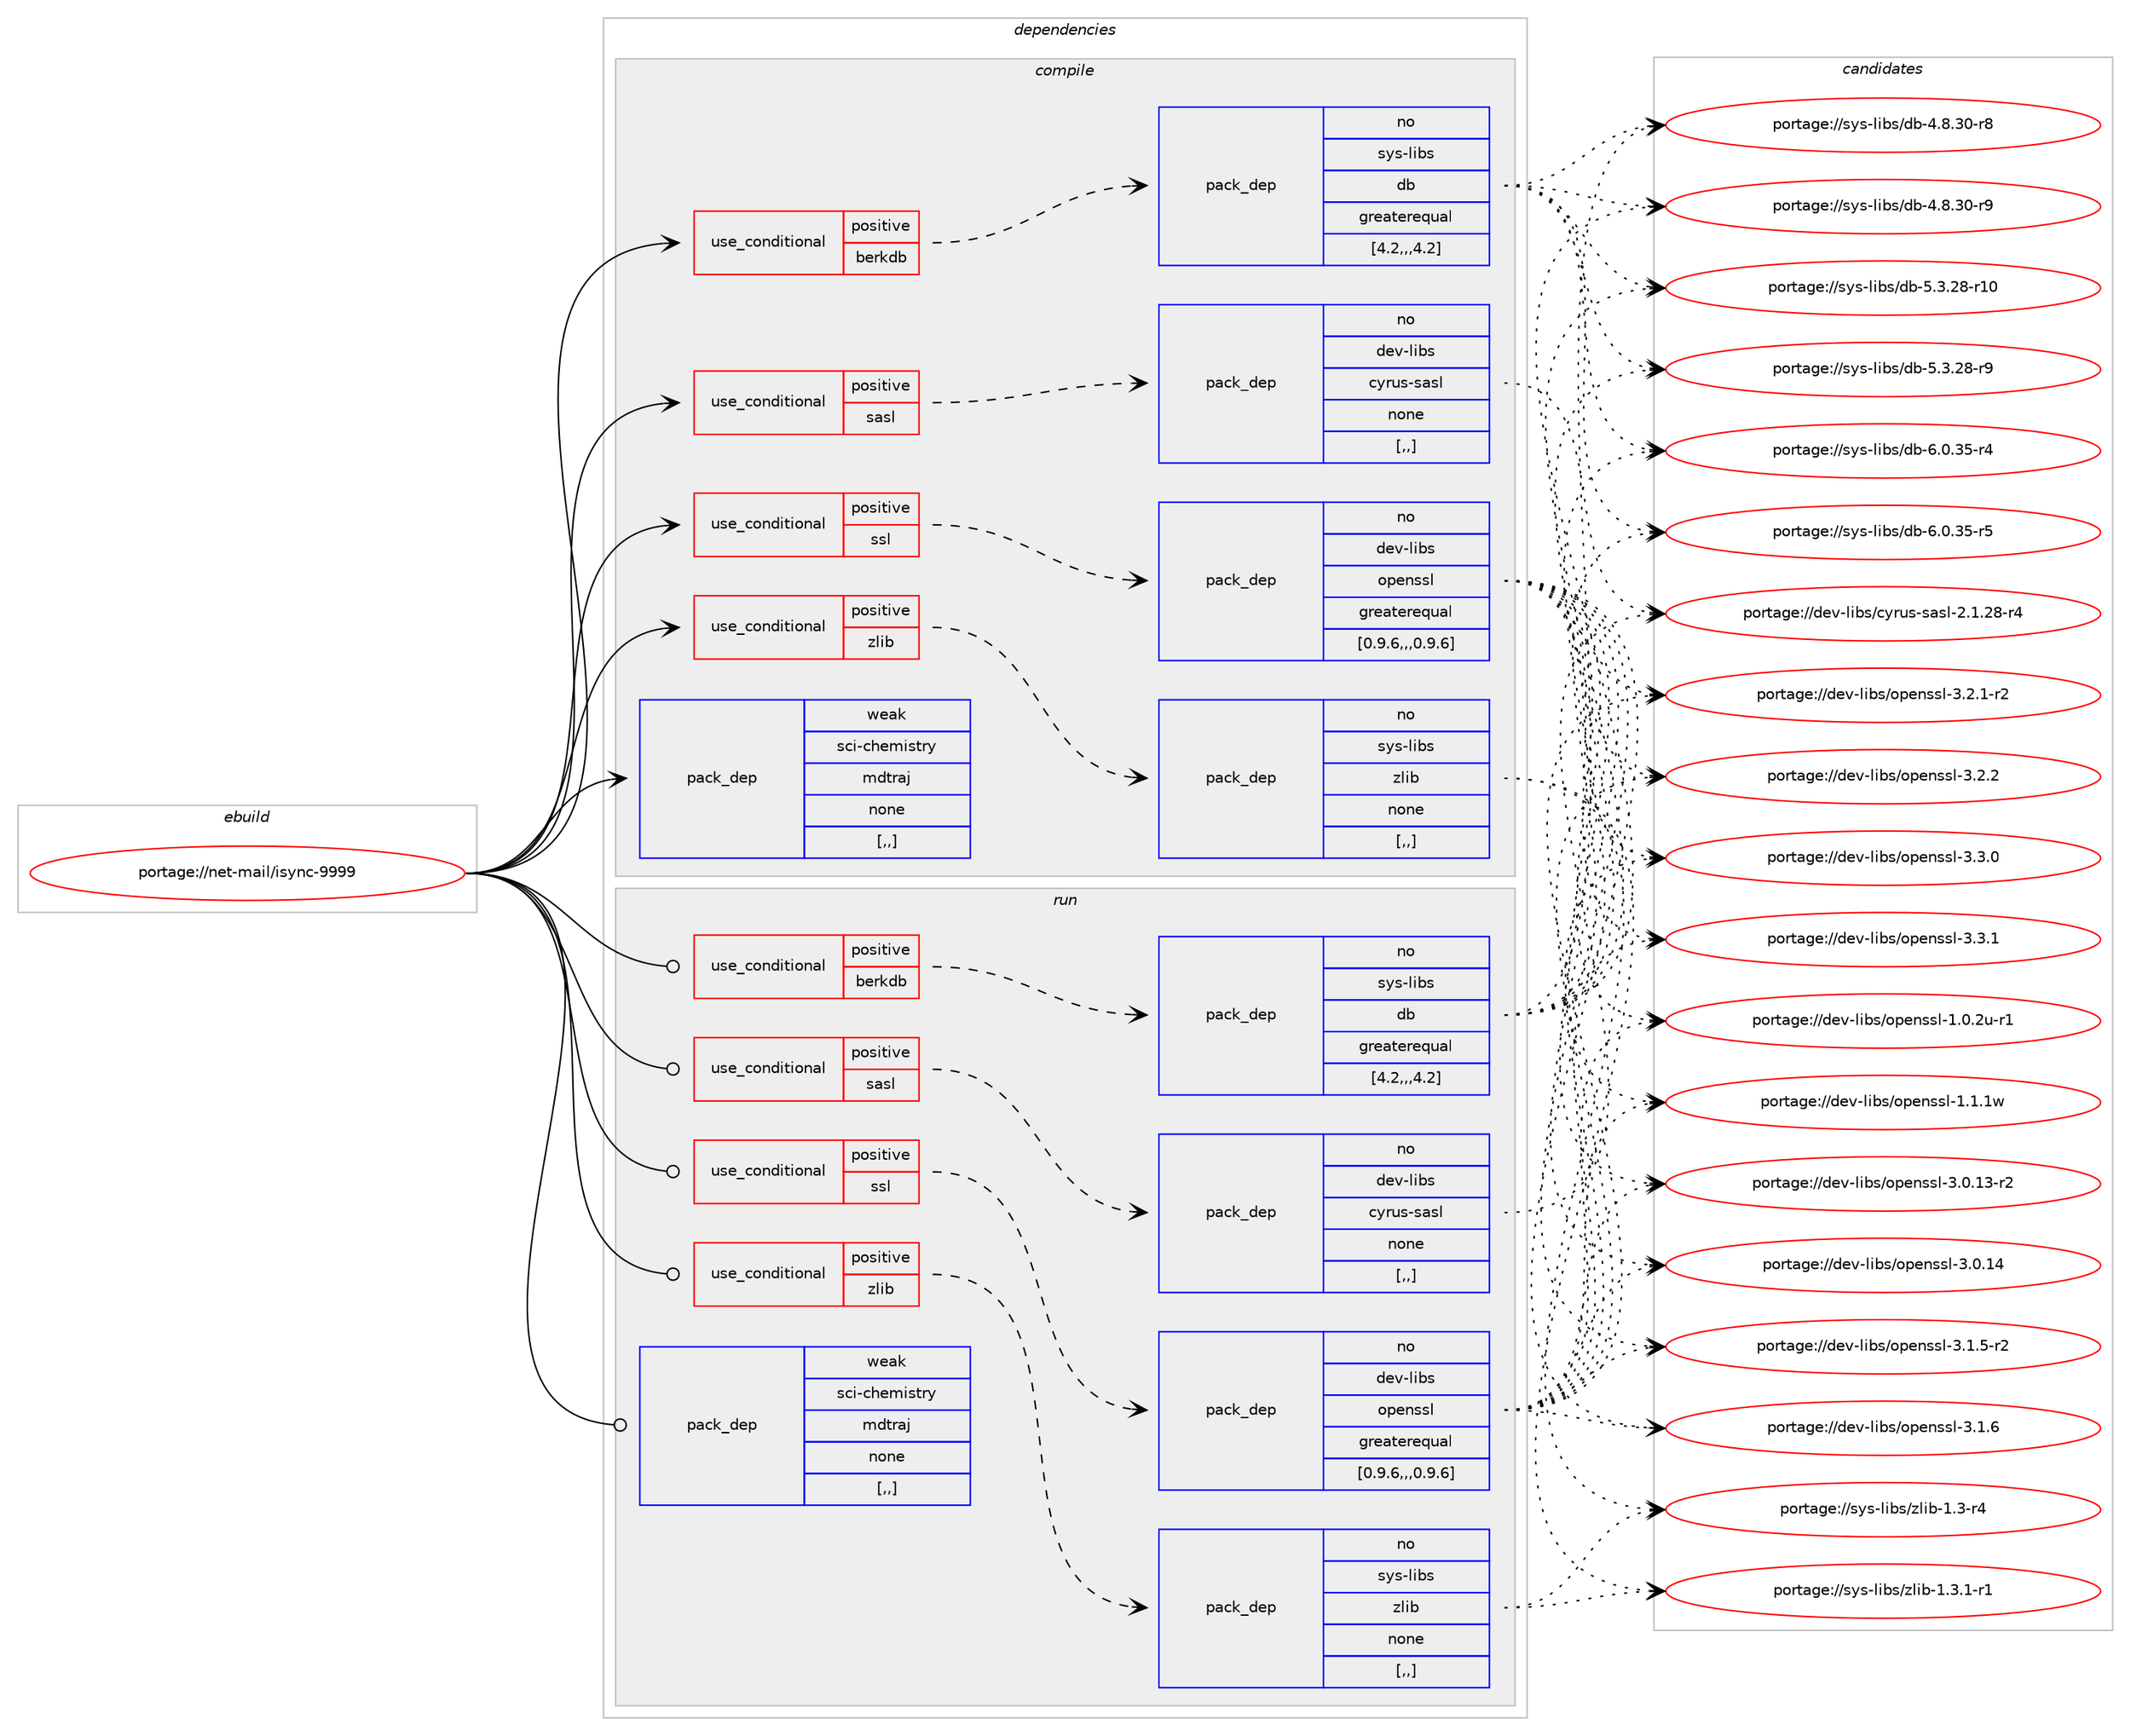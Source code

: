 digraph prolog {

# *************
# Graph options
# *************

newrank=true;
concentrate=true;
compound=true;
graph [rankdir=LR,fontname=Helvetica,fontsize=10,ranksep=1.5];#, ranksep=2.5, nodesep=0.2];
edge  [arrowhead=vee];
node  [fontname=Helvetica,fontsize=10];

# **********
# The ebuild
# **********

subgraph cluster_leftcol {
color=gray;
rank=same;
label=<<i>ebuild</i>>;
id [label="portage://net-mail/isync-9999", color=red, width=4, href="../net-mail/isync-9999.svg"];
}

# ****************
# The dependencies
# ****************

subgraph cluster_midcol {
color=gray;
label=<<i>dependencies</i>>;
subgraph cluster_compile {
fillcolor="#eeeeee";
style=filled;
label=<<i>compile</i>>;
subgraph cond92719 {
dependency354944 [label=<<TABLE BORDER="0" CELLBORDER="1" CELLSPACING="0" CELLPADDING="4"><TR><TD ROWSPAN="3" CELLPADDING="10">use_conditional</TD></TR><TR><TD>positive</TD></TR><TR><TD>berkdb</TD></TR></TABLE>>, shape=none, color=red];
subgraph pack259616 {
dependency354945 [label=<<TABLE BORDER="0" CELLBORDER="1" CELLSPACING="0" CELLPADDING="4" WIDTH="220"><TR><TD ROWSPAN="6" CELLPADDING="30">pack_dep</TD></TR><TR><TD WIDTH="110">no</TD></TR><TR><TD>sys-libs</TD></TR><TR><TD>db</TD></TR><TR><TD>greaterequal</TD></TR><TR><TD>[4.2,,,4.2]</TD></TR></TABLE>>, shape=none, color=blue];
}
dependency354944:e -> dependency354945:w [weight=20,style="dashed",arrowhead="vee"];
}
id:e -> dependency354944:w [weight=20,style="solid",arrowhead="vee"];
subgraph cond92720 {
dependency354946 [label=<<TABLE BORDER="0" CELLBORDER="1" CELLSPACING="0" CELLPADDING="4"><TR><TD ROWSPAN="3" CELLPADDING="10">use_conditional</TD></TR><TR><TD>positive</TD></TR><TR><TD>sasl</TD></TR></TABLE>>, shape=none, color=red];
subgraph pack259617 {
dependency354947 [label=<<TABLE BORDER="0" CELLBORDER="1" CELLSPACING="0" CELLPADDING="4" WIDTH="220"><TR><TD ROWSPAN="6" CELLPADDING="30">pack_dep</TD></TR><TR><TD WIDTH="110">no</TD></TR><TR><TD>dev-libs</TD></TR><TR><TD>cyrus-sasl</TD></TR><TR><TD>none</TD></TR><TR><TD>[,,]</TD></TR></TABLE>>, shape=none, color=blue];
}
dependency354946:e -> dependency354947:w [weight=20,style="dashed",arrowhead="vee"];
}
id:e -> dependency354946:w [weight=20,style="solid",arrowhead="vee"];
subgraph cond92721 {
dependency354948 [label=<<TABLE BORDER="0" CELLBORDER="1" CELLSPACING="0" CELLPADDING="4"><TR><TD ROWSPAN="3" CELLPADDING="10">use_conditional</TD></TR><TR><TD>positive</TD></TR><TR><TD>ssl</TD></TR></TABLE>>, shape=none, color=red];
subgraph pack259618 {
dependency354949 [label=<<TABLE BORDER="0" CELLBORDER="1" CELLSPACING="0" CELLPADDING="4" WIDTH="220"><TR><TD ROWSPAN="6" CELLPADDING="30">pack_dep</TD></TR><TR><TD WIDTH="110">no</TD></TR><TR><TD>dev-libs</TD></TR><TR><TD>openssl</TD></TR><TR><TD>greaterequal</TD></TR><TR><TD>[0.9.6,,,0.9.6]</TD></TR></TABLE>>, shape=none, color=blue];
}
dependency354948:e -> dependency354949:w [weight=20,style="dashed",arrowhead="vee"];
}
id:e -> dependency354948:w [weight=20,style="solid",arrowhead="vee"];
subgraph cond92722 {
dependency354950 [label=<<TABLE BORDER="0" CELLBORDER="1" CELLSPACING="0" CELLPADDING="4"><TR><TD ROWSPAN="3" CELLPADDING="10">use_conditional</TD></TR><TR><TD>positive</TD></TR><TR><TD>zlib</TD></TR></TABLE>>, shape=none, color=red];
subgraph pack259619 {
dependency354951 [label=<<TABLE BORDER="0" CELLBORDER="1" CELLSPACING="0" CELLPADDING="4" WIDTH="220"><TR><TD ROWSPAN="6" CELLPADDING="30">pack_dep</TD></TR><TR><TD WIDTH="110">no</TD></TR><TR><TD>sys-libs</TD></TR><TR><TD>zlib</TD></TR><TR><TD>none</TD></TR><TR><TD>[,,]</TD></TR></TABLE>>, shape=none, color=blue];
}
dependency354950:e -> dependency354951:w [weight=20,style="dashed",arrowhead="vee"];
}
id:e -> dependency354950:w [weight=20,style="solid",arrowhead="vee"];
subgraph pack259620 {
dependency354952 [label=<<TABLE BORDER="0" CELLBORDER="1" CELLSPACING="0" CELLPADDING="4" WIDTH="220"><TR><TD ROWSPAN="6" CELLPADDING="30">pack_dep</TD></TR><TR><TD WIDTH="110">weak</TD></TR><TR><TD>sci-chemistry</TD></TR><TR><TD>mdtraj</TD></TR><TR><TD>none</TD></TR><TR><TD>[,,]</TD></TR></TABLE>>, shape=none, color=blue];
}
id:e -> dependency354952:w [weight=20,style="solid",arrowhead="vee"];
}
subgraph cluster_compileandrun {
fillcolor="#eeeeee";
style=filled;
label=<<i>compile and run</i>>;
}
subgraph cluster_run {
fillcolor="#eeeeee";
style=filled;
label=<<i>run</i>>;
subgraph cond92723 {
dependency354953 [label=<<TABLE BORDER="0" CELLBORDER="1" CELLSPACING="0" CELLPADDING="4"><TR><TD ROWSPAN="3" CELLPADDING="10">use_conditional</TD></TR><TR><TD>positive</TD></TR><TR><TD>berkdb</TD></TR></TABLE>>, shape=none, color=red];
subgraph pack259621 {
dependency354954 [label=<<TABLE BORDER="0" CELLBORDER="1" CELLSPACING="0" CELLPADDING="4" WIDTH="220"><TR><TD ROWSPAN="6" CELLPADDING="30">pack_dep</TD></TR><TR><TD WIDTH="110">no</TD></TR><TR><TD>sys-libs</TD></TR><TR><TD>db</TD></TR><TR><TD>greaterequal</TD></TR><TR><TD>[4.2,,,4.2]</TD></TR></TABLE>>, shape=none, color=blue];
}
dependency354953:e -> dependency354954:w [weight=20,style="dashed",arrowhead="vee"];
}
id:e -> dependency354953:w [weight=20,style="solid",arrowhead="odot"];
subgraph cond92724 {
dependency354955 [label=<<TABLE BORDER="0" CELLBORDER="1" CELLSPACING="0" CELLPADDING="4"><TR><TD ROWSPAN="3" CELLPADDING="10">use_conditional</TD></TR><TR><TD>positive</TD></TR><TR><TD>sasl</TD></TR></TABLE>>, shape=none, color=red];
subgraph pack259622 {
dependency354956 [label=<<TABLE BORDER="0" CELLBORDER="1" CELLSPACING="0" CELLPADDING="4" WIDTH="220"><TR><TD ROWSPAN="6" CELLPADDING="30">pack_dep</TD></TR><TR><TD WIDTH="110">no</TD></TR><TR><TD>dev-libs</TD></TR><TR><TD>cyrus-sasl</TD></TR><TR><TD>none</TD></TR><TR><TD>[,,]</TD></TR></TABLE>>, shape=none, color=blue];
}
dependency354955:e -> dependency354956:w [weight=20,style="dashed",arrowhead="vee"];
}
id:e -> dependency354955:w [weight=20,style="solid",arrowhead="odot"];
subgraph cond92725 {
dependency354957 [label=<<TABLE BORDER="0" CELLBORDER="1" CELLSPACING="0" CELLPADDING="4"><TR><TD ROWSPAN="3" CELLPADDING="10">use_conditional</TD></TR><TR><TD>positive</TD></TR><TR><TD>ssl</TD></TR></TABLE>>, shape=none, color=red];
subgraph pack259623 {
dependency354958 [label=<<TABLE BORDER="0" CELLBORDER="1" CELLSPACING="0" CELLPADDING="4" WIDTH="220"><TR><TD ROWSPAN="6" CELLPADDING="30">pack_dep</TD></TR><TR><TD WIDTH="110">no</TD></TR><TR><TD>dev-libs</TD></TR><TR><TD>openssl</TD></TR><TR><TD>greaterequal</TD></TR><TR><TD>[0.9.6,,,0.9.6]</TD></TR></TABLE>>, shape=none, color=blue];
}
dependency354957:e -> dependency354958:w [weight=20,style="dashed",arrowhead="vee"];
}
id:e -> dependency354957:w [weight=20,style="solid",arrowhead="odot"];
subgraph cond92726 {
dependency354959 [label=<<TABLE BORDER="0" CELLBORDER="1" CELLSPACING="0" CELLPADDING="4"><TR><TD ROWSPAN="3" CELLPADDING="10">use_conditional</TD></TR><TR><TD>positive</TD></TR><TR><TD>zlib</TD></TR></TABLE>>, shape=none, color=red];
subgraph pack259624 {
dependency354960 [label=<<TABLE BORDER="0" CELLBORDER="1" CELLSPACING="0" CELLPADDING="4" WIDTH="220"><TR><TD ROWSPAN="6" CELLPADDING="30">pack_dep</TD></TR><TR><TD WIDTH="110">no</TD></TR><TR><TD>sys-libs</TD></TR><TR><TD>zlib</TD></TR><TR><TD>none</TD></TR><TR><TD>[,,]</TD></TR></TABLE>>, shape=none, color=blue];
}
dependency354959:e -> dependency354960:w [weight=20,style="dashed",arrowhead="vee"];
}
id:e -> dependency354959:w [weight=20,style="solid",arrowhead="odot"];
subgraph pack259625 {
dependency354961 [label=<<TABLE BORDER="0" CELLBORDER="1" CELLSPACING="0" CELLPADDING="4" WIDTH="220"><TR><TD ROWSPAN="6" CELLPADDING="30">pack_dep</TD></TR><TR><TD WIDTH="110">weak</TD></TR><TR><TD>sci-chemistry</TD></TR><TR><TD>mdtraj</TD></TR><TR><TD>none</TD></TR><TR><TD>[,,]</TD></TR></TABLE>>, shape=none, color=blue];
}
id:e -> dependency354961:w [weight=20,style="solid",arrowhead="odot"];
}
}

# **************
# The candidates
# **************

subgraph cluster_choices {
rank=same;
color=gray;
label=<<i>candidates</i>>;

subgraph choice259616 {
color=black;
nodesep=1;
choice11512111545108105981154710098455246564651484511456 [label="portage://sys-libs/db-4.8.30-r8", color=red, width=4,href="../sys-libs/db-4.8.30-r8.svg"];
choice11512111545108105981154710098455246564651484511457 [label="portage://sys-libs/db-4.8.30-r9", color=red, width=4,href="../sys-libs/db-4.8.30-r9.svg"];
choice1151211154510810598115471009845534651465056451144948 [label="portage://sys-libs/db-5.3.28-r10", color=red, width=4,href="../sys-libs/db-5.3.28-r10.svg"];
choice11512111545108105981154710098455346514650564511457 [label="portage://sys-libs/db-5.3.28-r9", color=red, width=4,href="../sys-libs/db-5.3.28-r9.svg"];
choice11512111545108105981154710098455446484651534511452 [label="portage://sys-libs/db-6.0.35-r4", color=red, width=4,href="../sys-libs/db-6.0.35-r4.svg"];
choice11512111545108105981154710098455446484651534511453 [label="portage://sys-libs/db-6.0.35-r5", color=red, width=4,href="../sys-libs/db-6.0.35-r5.svg"];
dependency354945:e -> choice11512111545108105981154710098455246564651484511456:w [style=dotted,weight="100"];
dependency354945:e -> choice11512111545108105981154710098455246564651484511457:w [style=dotted,weight="100"];
dependency354945:e -> choice1151211154510810598115471009845534651465056451144948:w [style=dotted,weight="100"];
dependency354945:e -> choice11512111545108105981154710098455346514650564511457:w [style=dotted,weight="100"];
dependency354945:e -> choice11512111545108105981154710098455446484651534511452:w [style=dotted,weight="100"];
dependency354945:e -> choice11512111545108105981154710098455446484651534511453:w [style=dotted,weight="100"];
}
subgraph choice259617 {
color=black;
nodesep=1;
choice100101118451081059811547991211141171154511597115108455046494650564511452 [label="portage://dev-libs/cyrus-sasl-2.1.28-r4", color=red, width=4,href="../dev-libs/cyrus-sasl-2.1.28-r4.svg"];
dependency354947:e -> choice100101118451081059811547991211141171154511597115108455046494650564511452:w [style=dotted,weight="100"];
}
subgraph choice259618 {
color=black;
nodesep=1;
choice1001011184510810598115471111121011101151151084549464846501174511449 [label="portage://dev-libs/openssl-1.0.2u-r1", color=red, width=4,href="../dev-libs/openssl-1.0.2u-r1.svg"];
choice100101118451081059811547111112101110115115108454946494649119 [label="portage://dev-libs/openssl-1.1.1w", color=red, width=4,href="../dev-libs/openssl-1.1.1w.svg"];
choice100101118451081059811547111112101110115115108455146484649514511450 [label="portage://dev-libs/openssl-3.0.13-r2", color=red, width=4,href="../dev-libs/openssl-3.0.13-r2.svg"];
choice10010111845108105981154711111210111011511510845514648464952 [label="portage://dev-libs/openssl-3.0.14", color=red, width=4,href="../dev-libs/openssl-3.0.14.svg"];
choice1001011184510810598115471111121011101151151084551464946534511450 [label="portage://dev-libs/openssl-3.1.5-r2", color=red, width=4,href="../dev-libs/openssl-3.1.5-r2.svg"];
choice100101118451081059811547111112101110115115108455146494654 [label="portage://dev-libs/openssl-3.1.6", color=red, width=4,href="../dev-libs/openssl-3.1.6.svg"];
choice1001011184510810598115471111121011101151151084551465046494511450 [label="portage://dev-libs/openssl-3.2.1-r2", color=red, width=4,href="../dev-libs/openssl-3.2.1-r2.svg"];
choice100101118451081059811547111112101110115115108455146504650 [label="portage://dev-libs/openssl-3.2.2", color=red, width=4,href="../dev-libs/openssl-3.2.2.svg"];
choice100101118451081059811547111112101110115115108455146514648 [label="portage://dev-libs/openssl-3.3.0", color=red, width=4,href="../dev-libs/openssl-3.3.0.svg"];
choice100101118451081059811547111112101110115115108455146514649 [label="portage://dev-libs/openssl-3.3.1", color=red, width=4,href="../dev-libs/openssl-3.3.1.svg"];
dependency354949:e -> choice1001011184510810598115471111121011101151151084549464846501174511449:w [style=dotted,weight="100"];
dependency354949:e -> choice100101118451081059811547111112101110115115108454946494649119:w [style=dotted,weight="100"];
dependency354949:e -> choice100101118451081059811547111112101110115115108455146484649514511450:w [style=dotted,weight="100"];
dependency354949:e -> choice10010111845108105981154711111210111011511510845514648464952:w [style=dotted,weight="100"];
dependency354949:e -> choice1001011184510810598115471111121011101151151084551464946534511450:w [style=dotted,weight="100"];
dependency354949:e -> choice100101118451081059811547111112101110115115108455146494654:w [style=dotted,weight="100"];
dependency354949:e -> choice1001011184510810598115471111121011101151151084551465046494511450:w [style=dotted,weight="100"];
dependency354949:e -> choice100101118451081059811547111112101110115115108455146504650:w [style=dotted,weight="100"];
dependency354949:e -> choice100101118451081059811547111112101110115115108455146514648:w [style=dotted,weight="100"];
dependency354949:e -> choice100101118451081059811547111112101110115115108455146514649:w [style=dotted,weight="100"];
}
subgraph choice259619 {
color=black;
nodesep=1;
choice11512111545108105981154712210810598454946514511452 [label="portage://sys-libs/zlib-1.3-r4", color=red, width=4,href="../sys-libs/zlib-1.3-r4.svg"];
choice115121115451081059811547122108105984549465146494511449 [label="portage://sys-libs/zlib-1.3.1-r1", color=red, width=4,href="../sys-libs/zlib-1.3.1-r1.svg"];
dependency354951:e -> choice11512111545108105981154712210810598454946514511452:w [style=dotted,weight="100"];
dependency354951:e -> choice115121115451081059811547122108105984549465146494511449:w [style=dotted,weight="100"];
}
subgraph choice259620 {
color=black;
nodesep=1;
}
subgraph choice259621 {
color=black;
nodesep=1;
choice11512111545108105981154710098455246564651484511456 [label="portage://sys-libs/db-4.8.30-r8", color=red, width=4,href="../sys-libs/db-4.8.30-r8.svg"];
choice11512111545108105981154710098455246564651484511457 [label="portage://sys-libs/db-4.8.30-r9", color=red, width=4,href="../sys-libs/db-4.8.30-r9.svg"];
choice1151211154510810598115471009845534651465056451144948 [label="portage://sys-libs/db-5.3.28-r10", color=red, width=4,href="../sys-libs/db-5.3.28-r10.svg"];
choice11512111545108105981154710098455346514650564511457 [label="portage://sys-libs/db-5.3.28-r9", color=red, width=4,href="../sys-libs/db-5.3.28-r9.svg"];
choice11512111545108105981154710098455446484651534511452 [label="portage://sys-libs/db-6.0.35-r4", color=red, width=4,href="../sys-libs/db-6.0.35-r4.svg"];
choice11512111545108105981154710098455446484651534511453 [label="portage://sys-libs/db-6.0.35-r5", color=red, width=4,href="../sys-libs/db-6.0.35-r5.svg"];
dependency354954:e -> choice11512111545108105981154710098455246564651484511456:w [style=dotted,weight="100"];
dependency354954:e -> choice11512111545108105981154710098455246564651484511457:w [style=dotted,weight="100"];
dependency354954:e -> choice1151211154510810598115471009845534651465056451144948:w [style=dotted,weight="100"];
dependency354954:e -> choice11512111545108105981154710098455346514650564511457:w [style=dotted,weight="100"];
dependency354954:e -> choice11512111545108105981154710098455446484651534511452:w [style=dotted,weight="100"];
dependency354954:e -> choice11512111545108105981154710098455446484651534511453:w [style=dotted,weight="100"];
}
subgraph choice259622 {
color=black;
nodesep=1;
choice100101118451081059811547991211141171154511597115108455046494650564511452 [label="portage://dev-libs/cyrus-sasl-2.1.28-r4", color=red, width=4,href="../dev-libs/cyrus-sasl-2.1.28-r4.svg"];
dependency354956:e -> choice100101118451081059811547991211141171154511597115108455046494650564511452:w [style=dotted,weight="100"];
}
subgraph choice259623 {
color=black;
nodesep=1;
choice1001011184510810598115471111121011101151151084549464846501174511449 [label="portage://dev-libs/openssl-1.0.2u-r1", color=red, width=4,href="../dev-libs/openssl-1.0.2u-r1.svg"];
choice100101118451081059811547111112101110115115108454946494649119 [label="portage://dev-libs/openssl-1.1.1w", color=red, width=4,href="../dev-libs/openssl-1.1.1w.svg"];
choice100101118451081059811547111112101110115115108455146484649514511450 [label="portage://dev-libs/openssl-3.0.13-r2", color=red, width=4,href="../dev-libs/openssl-3.0.13-r2.svg"];
choice10010111845108105981154711111210111011511510845514648464952 [label="portage://dev-libs/openssl-3.0.14", color=red, width=4,href="../dev-libs/openssl-3.0.14.svg"];
choice1001011184510810598115471111121011101151151084551464946534511450 [label="portage://dev-libs/openssl-3.1.5-r2", color=red, width=4,href="../dev-libs/openssl-3.1.5-r2.svg"];
choice100101118451081059811547111112101110115115108455146494654 [label="portage://dev-libs/openssl-3.1.6", color=red, width=4,href="../dev-libs/openssl-3.1.6.svg"];
choice1001011184510810598115471111121011101151151084551465046494511450 [label="portage://dev-libs/openssl-3.2.1-r2", color=red, width=4,href="../dev-libs/openssl-3.2.1-r2.svg"];
choice100101118451081059811547111112101110115115108455146504650 [label="portage://dev-libs/openssl-3.2.2", color=red, width=4,href="../dev-libs/openssl-3.2.2.svg"];
choice100101118451081059811547111112101110115115108455146514648 [label="portage://dev-libs/openssl-3.3.0", color=red, width=4,href="../dev-libs/openssl-3.3.0.svg"];
choice100101118451081059811547111112101110115115108455146514649 [label="portage://dev-libs/openssl-3.3.1", color=red, width=4,href="../dev-libs/openssl-3.3.1.svg"];
dependency354958:e -> choice1001011184510810598115471111121011101151151084549464846501174511449:w [style=dotted,weight="100"];
dependency354958:e -> choice100101118451081059811547111112101110115115108454946494649119:w [style=dotted,weight="100"];
dependency354958:e -> choice100101118451081059811547111112101110115115108455146484649514511450:w [style=dotted,weight="100"];
dependency354958:e -> choice10010111845108105981154711111210111011511510845514648464952:w [style=dotted,weight="100"];
dependency354958:e -> choice1001011184510810598115471111121011101151151084551464946534511450:w [style=dotted,weight="100"];
dependency354958:e -> choice100101118451081059811547111112101110115115108455146494654:w [style=dotted,weight="100"];
dependency354958:e -> choice1001011184510810598115471111121011101151151084551465046494511450:w [style=dotted,weight="100"];
dependency354958:e -> choice100101118451081059811547111112101110115115108455146504650:w [style=dotted,weight="100"];
dependency354958:e -> choice100101118451081059811547111112101110115115108455146514648:w [style=dotted,weight="100"];
dependency354958:e -> choice100101118451081059811547111112101110115115108455146514649:w [style=dotted,weight="100"];
}
subgraph choice259624 {
color=black;
nodesep=1;
choice11512111545108105981154712210810598454946514511452 [label="portage://sys-libs/zlib-1.3-r4", color=red, width=4,href="../sys-libs/zlib-1.3-r4.svg"];
choice115121115451081059811547122108105984549465146494511449 [label="portage://sys-libs/zlib-1.3.1-r1", color=red, width=4,href="../sys-libs/zlib-1.3.1-r1.svg"];
dependency354960:e -> choice11512111545108105981154712210810598454946514511452:w [style=dotted,weight="100"];
dependency354960:e -> choice115121115451081059811547122108105984549465146494511449:w [style=dotted,weight="100"];
}
subgraph choice259625 {
color=black;
nodesep=1;
}
}

}
